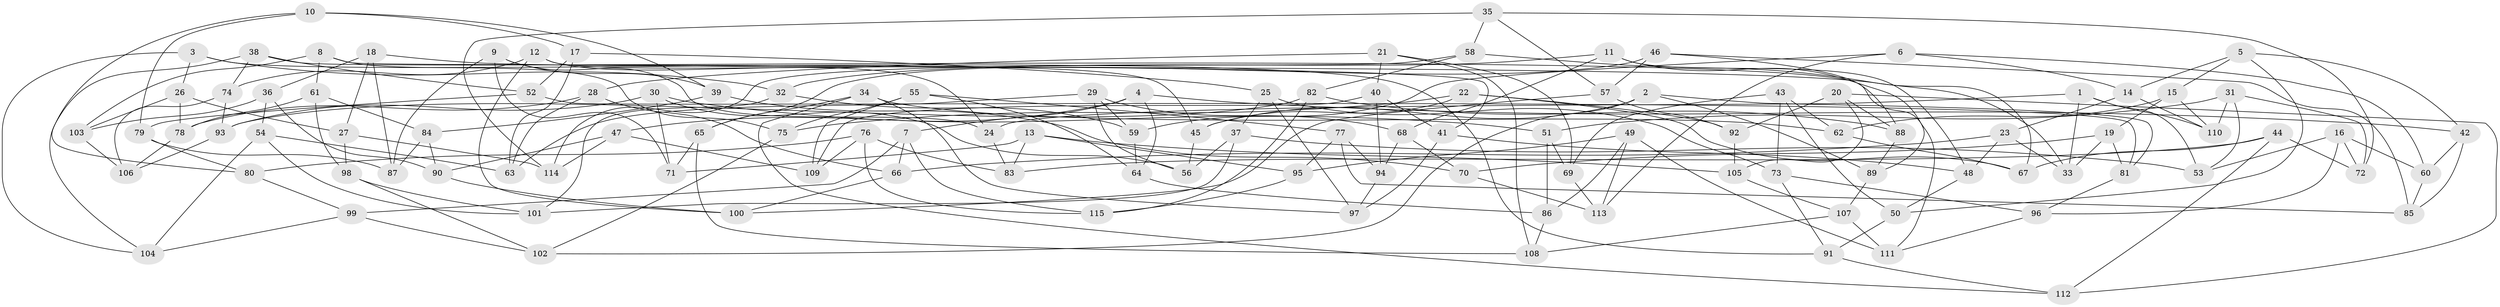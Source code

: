// coarse degree distribution, {8: 0.22857142857142856, 6: 0.2857142857142857, 4: 0.08571428571428572, 9: 0.14285714285714285, 7: 0.17142857142857143, 5: 0.08571428571428572}
// Generated by graph-tools (version 1.1) at 2025/38/03/04/25 23:38:07]
// undirected, 115 vertices, 230 edges
graph export_dot {
  node [color=gray90,style=filled];
  1;
  2;
  3;
  4;
  5;
  6;
  7;
  8;
  9;
  10;
  11;
  12;
  13;
  14;
  15;
  16;
  17;
  18;
  19;
  20;
  21;
  22;
  23;
  24;
  25;
  26;
  27;
  28;
  29;
  30;
  31;
  32;
  33;
  34;
  35;
  36;
  37;
  38;
  39;
  40;
  41;
  42;
  43;
  44;
  45;
  46;
  47;
  48;
  49;
  50;
  51;
  52;
  53;
  54;
  55;
  56;
  57;
  58;
  59;
  60;
  61;
  62;
  63;
  64;
  65;
  66;
  67;
  68;
  69;
  70;
  71;
  72;
  73;
  74;
  75;
  76;
  77;
  78;
  79;
  80;
  81;
  82;
  83;
  84;
  85;
  86;
  87;
  88;
  89;
  90;
  91;
  92;
  93;
  94;
  95;
  96;
  97;
  98;
  99;
  100;
  101;
  102;
  103;
  104;
  105;
  106;
  107;
  108;
  109;
  110;
  111;
  112;
  113;
  114;
  115;
  1 -- 33;
  1 -- 110;
  1 -- 24;
  1 -- 53;
  2 -- 102;
  2 -- 81;
  2 -- 89;
  2 -- 45;
  3 -- 32;
  3 -- 91;
  3 -- 104;
  3 -- 26;
  4 -- 42;
  4 -- 64;
  4 -- 47;
  4 -- 7;
  5 -- 50;
  5 -- 42;
  5 -- 15;
  5 -- 14;
  6 -- 113;
  6 -- 59;
  6 -- 14;
  6 -- 60;
  7 -- 66;
  7 -- 115;
  7 -- 99;
  8 -- 41;
  8 -- 103;
  8 -- 75;
  8 -- 61;
  9 -- 24;
  9 -- 87;
  9 -- 71;
  9 -- 39;
  10 -- 80;
  10 -- 17;
  10 -- 79;
  10 -- 39;
  11 -- 89;
  11 -- 32;
  11 -- 68;
  11 -- 48;
  12 -- 100;
  12 -- 45;
  12 -- 74;
  12 -- 24;
  13 -- 83;
  13 -- 71;
  13 -- 95;
  13 -- 105;
  14 -- 110;
  14 -- 23;
  15 -- 62;
  15 -- 19;
  15 -- 110;
  16 -- 72;
  16 -- 60;
  16 -- 53;
  16 -- 96;
  17 -- 25;
  17 -- 52;
  17 -- 63;
  18 -- 36;
  18 -- 87;
  18 -- 33;
  18 -- 27;
  19 -- 33;
  19 -- 70;
  19 -- 81;
  20 -- 112;
  20 -- 88;
  20 -- 92;
  20 -- 105;
  21 -- 40;
  21 -- 108;
  21 -- 69;
  21 -- 28;
  22 -- 45;
  22 -- 75;
  22 -- 92;
  22 -- 67;
  23 -- 48;
  23 -- 66;
  23 -- 33;
  24 -- 83;
  25 -- 73;
  25 -- 37;
  25 -- 97;
  26 -- 27;
  26 -- 78;
  26 -- 103;
  27 -- 98;
  27 -- 114;
  28 -- 78;
  28 -- 63;
  28 -- 66;
  29 -- 63;
  29 -- 68;
  29 -- 59;
  29 -- 56;
  30 -- 93;
  30 -- 51;
  30 -- 56;
  30 -- 71;
  31 -- 51;
  31 -- 72;
  31 -- 53;
  31 -- 110;
  32 -- 101;
  32 -- 59;
  34 -- 112;
  34 -- 97;
  34 -- 62;
  34 -- 65;
  35 -- 57;
  35 -- 72;
  35 -- 114;
  35 -- 58;
  36 -- 54;
  36 -- 103;
  36 -- 90;
  37 -- 101;
  37 -- 56;
  37 -- 53;
  38 -- 52;
  38 -- 111;
  38 -- 104;
  38 -- 74;
  39 -- 70;
  39 -- 84;
  40 -- 109;
  40 -- 94;
  40 -- 41;
  41 -- 48;
  41 -- 97;
  42 -- 60;
  42 -- 85;
  43 -- 50;
  43 -- 73;
  43 -- 62;
  43 -- 69;
  44 -- 67;
  44 -- 112;
  44 -- 72;
  44 -- 83;
  45 -- 56;
  46 -- 88;
  46 -- 65;
  46 -- 85;
  46 -- 57;
  47 -- 109;
  47 -- 90;
  47 -- 114;
  48 -- 50;
  49 -- 113;
  49 -- 95;
  49 -- 111;
  49 -- 86;
  50 -- 91;
  51 -- 69;
  51 -- 86;
  52 -- 81;
  52 -- 79;
  54 -- 104;
  54 -- 101;
  54 -- 63;
  55 -- 109;
  55 -- 77;
  55 -- 75;
  55 -- 64;
  57 -- 100;
  57 -- 92;
  58 -- 67;
  58 -- 114;
  58 -- 82;
  59 -- 64;
  60 -- 85;
  61 -- 84;
  61 -- 78;
  61 -- 98;
  62 -- 67;
  64 -- 86;
  65 -- 71;
  65 -- 108;
  66 -- 100;
  68 -- 70;
  68 -- 94;
  69 -- 113;
  70 -- 113;
  73 -- 91;
  73 -- 96;
  74 -- 93;
  74 -- 106;
  75 -- 102;
  76 -- 115;
  76 -- 83;
  76 -- 80;
  76 -- 109;
  77 -- 94;
  77 -- 85;
  77 -- 95;
  78 -- 106;
  79 -- 80;
  79 -- 87;
  80 -- 99;
  81 -- 96;
  82 -- 115;
  82 -- 88;
  82 -- 93;
  84 -- 90;
  84 -- 87;
  86 -- 108;
  88 -- 89;
  89 -- 107;
  90 -- 100;
  91 -- 112;
  92 -- 105;
  93 -- 106;
  94 -- 97;
  95 -- 115;
  96 -- 111;
  98 -- 102;
  98 -- 101;
  99 -- 102;
  99 -- 104;
  103 -- 106;
  105 -- 107;
  107 -- 111;
  107 -- 108;
}
